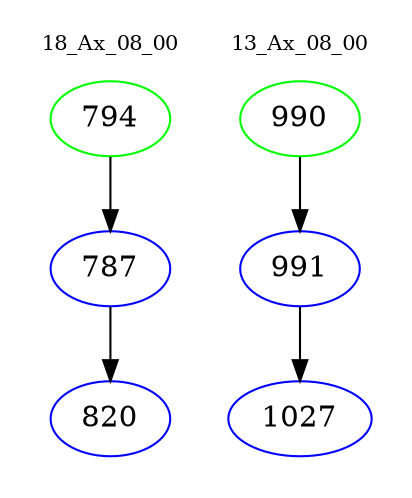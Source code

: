 digraph{
subgraph cluster_0 {
color = white
label = "18_Ax_08_00";
fontsize=10;
T0_794 [label="794", color="green"]
T0_794 -> T0_787 [color="black"]
T0_787 [label="787", color="blue"]
T0_787 -> T0_820 [color="black"]
T0_820 [label="820", color="blue"]
}
subgraph cluster_1 {
color = white
label = "13_Ax_08_00";
fontsize=10;
T1_990 [label="990", color="green"]
T1_990 -> T1_991 [color="black"]
T1_991 [label="991", color="blue"]
T1_991 -> T1_1027 [color="black"]
T1_1027 [label="1027", color="blue"]
}
}
